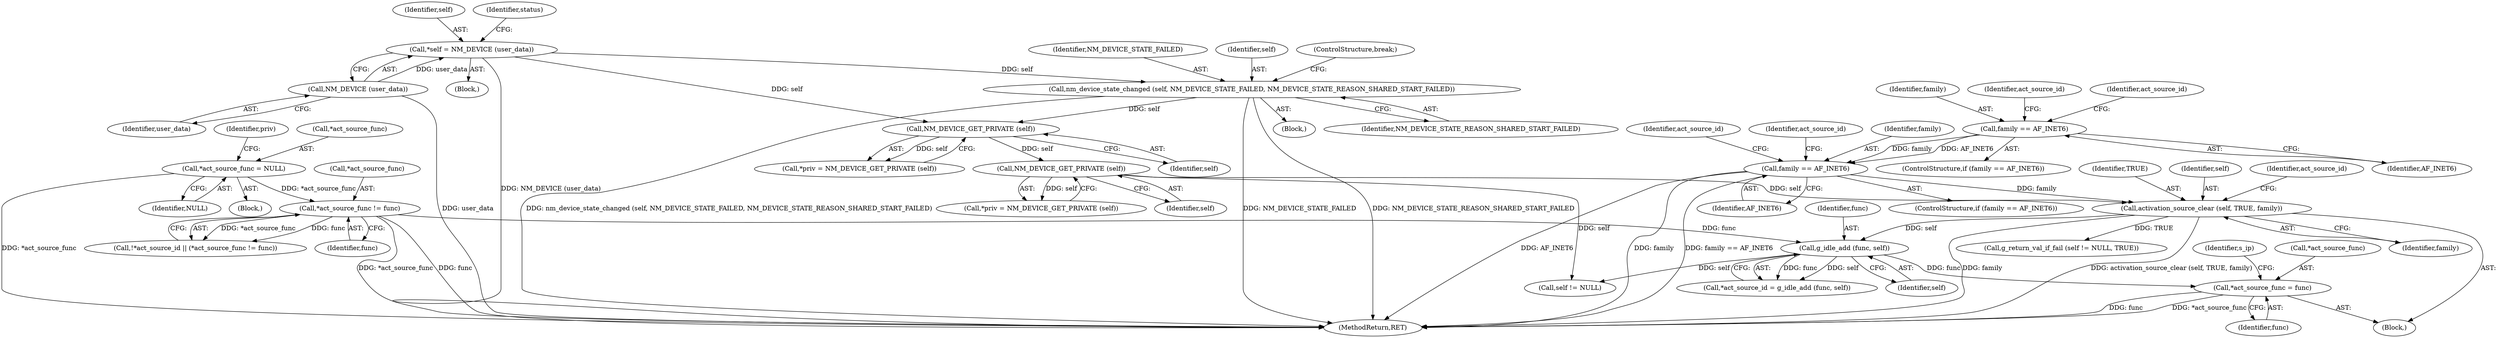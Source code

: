digraph "0_NetworkManager_d5fc88e573fa58b93034b04d35a2454f5d28cad9@pointer" {
"1003492" [label="(Call,*act_source_func = func)"];
"1003489" [label="(Call,g_idle_add (func, self))"];
"1003477" [label="(Call,*act_source_func != func)"];
"1003423" [label="(Call,*act_source_func = NULL)"];
"1003482" [label="(Call,activation_source_clear (self, TRUE, family))"];
"1003431" [label="(Call,NM_DEVICE_GET_PRIVATE (self))"];
"1003375" [label="(Call,NM_DEVICE_GET_PRIVATE (self))"];
"1003364" [label="(Call,nm_device_state_changed (self, NM_DEVICE_STATE_FAILED, NM_DEVICE_STATE_REASON_SHARED_START_FAILED))"];
"1003356" [label="(Call,*self = NM_DEVICE (user_data))"];
"1003358" [label="(Call,NM_DEVICE (user_data))"];
"1003436" [label="(Call,family == AF_INET6)"];
"1003380" [label="(Call,family == AF_INET6)"];
"1003357" [label="(Identifier,self)"];
"1003500" [label="(Identifier,s_ip)"];
"1003486" [label="(Call,*act_source_id = g_idle_add (func, self))"];
"1003423" [label="(Call,*act_source_func = NULL)"];
"1003490" [label="(Identifier,func)"];
"1003485" [label="(Identifier,family)"];
"1003354" [label="(Block,)"];
"1003358" [label="(Call,NM_DEVICE (user_data))"];
"1003438" [label="(Identifier,AF_INET6)"];
"1003473" [label="(Call,!*act_source_id || (*act_source_func != func))"];
"1003435" [label="(ControlStructure,if (family == AF_INET6))"];
"1003380" [label="(Call,family == AF_INET6)"];
"1003399" [label="(Identifier,act_source_id)"];
"1003495" [label="(Identifier,func)"];
"1003477" [label="(Call,*act_source_func != func)"];
"1003483" [label="(Identifier,self)"];
"1003382" [label="(Identifier,AF_INET6)"];
"1003480" [label="(Identifier,func)"];
"1003365" [label="(Identifier,self)"];
"1003491" [label="(Identifier,self)"];
"1003362" [label="(Block,)"];
"1003493" [label="(Call,*act_source_func)"];
"1003503" [label="(Call,self != NULL)"];
"1003364" [label="(Call,nm_device_state_changed (self, NM_DEVICE_STATE_FAILED, NM_DEVICE_STATE_REASON_SHARED_START_FAILED))"];
"1003367" [label="(Identifier,NM_DEVICE_STATE_REASON_SHARED_START_FAILED)"];
"1003455" [label="(Identifier,act_source_id)"];
"1003424" [label="(Call,*act_source_func)"];
"1003437" [label="(Identifier,family)"];
"1003488" [label="(Identifier,act_source_id)"];
"1003373" [label="(Call,*priv = NM_DEVICE_GET_PRIVATE (self))"];
"1003379" [label="(ControlStructure,if (family == AF_INET6))"];
"1003478" [label="(Call,*act_source_func)"];
"1003441" [label="(Identifier,act_source_id)"];
"1003484" [label="(Identifier,TRUE)"];
"1003356" [label="(Call,*self = NM_DEVICE (user_data))"];
"1003502" [label="(Call,g_return_val_if_fail (self != NULL, TRUE))"];
"1003436" [label="(Call,family == AF_INET6)"];
"1003385" [label="(Identifier,act_source_id)"];
"1003376" [label="(Identifier,self)"];
"1003489" [label="(Call,g_idle_add (func, self))"];
"1003432" [label="(Identifier,self)"];
"1003481" [label="(Block,)"];
"1003426" [label="(Identifier,NULL)"];
"1003368" [label="(ControlStructure,break;)"];
"1003431" [label="(Call,NM_DEVICE_GET_PRIVATE (self))"];
"1003413" [label="(Block,)"];
"1003375" [label="(Call,NM_DEVICE_GET_PRIVATE (self))"];
"1003361" [label="(Identifier,status)"];
"1003492" [label="(Call,*act_source_func = func)"];
"1003429" [label="(Call,*priv = NM_DEVICE_GET_PRIVATE (self))"];
"1007368" [label="(MethodReturn,RET)"];
"1003359" [label="(Identifier,user_data)"];
"1003381" [label="(Identifier,family)"];
"1003430" [label="(Identifier,priv)"];
"1003482" [label="(Call,activation_source_clear (self, TRUE, family))"];
"1003366" [label="(Identifier,NM_DEVICE_STATE_FAILED)"];
"1003492" -> "1003481"  [label="AST: "];
"1003492" -> "1003495"  [label="CFG: "];
"1003493" -> "1003492"  [label="AST: "];
"1003495" -> "1003492"  [label="AST: "];
"1003500" -> "1003492"  [label="CFG: "];
"1003492" -> "1007368"  [label="DDG: *act_source_func"];
"1003492" -> "1007368"  [label="DDG: func"];
"1003489" -> "1003492"  [label="DDG: func"];
"1003489" -> "1003486"  [label="AST: "];
"1003489" -> "1003491"  [label="CFG: "];
"1003490" -> "1003489"  [label="AST: "];
"1003491" -> "1003489"  [label="AST: "];
"1003486" -> "1003489"  [label="CFG: "];
"1003489" -> "1003486"  [label="DDG: func"];
"1003489" -> "1003486"  [label="DDG: self"];
"1003477" -> "1003489"  [label="DDG: func"];
"1003482" -> "1003489"  [label="DDG: self"];
"1003489" -> "1003503"  [label="DDG: self"];
"1003477" -> "1003473"  [label="AST: "];
"1003477" -> "1003480"  [label="CFG: "];
"1003478" -> "1003477"  [label="AST: "];
"1003480" -> "1003477"  [label="AST: "];
"1003473" -> "1003477"  [label="CFG: "];
"1003477" -> "1007368"  [label="DDG: *act_source_func"];
"1003477" -> "1007368"  [label="DDG: func"];
"1003477" -> "1003473"  [label="DDG: *act_source_func"];
"1003477" -> "1003473"  [label="DDG: func"];
"1003423" -> "1003477"  [label="DDG: *act_source_func"];
"1003423" -> "1003413"  [label="AST: "];
"1003423" -> "1003426"  [label="CFG: "];
"1003424" -> "1003423"  [label="AST: "];
"1003426" -> "1003423"  [label="AST: "];
"1003430" -> "1003423"  [label="CFG: "];
"1003423" -> "1007368"  [label="DDG: *act_source_func"];
"1003482" -> "1003481"  [label="AST: "];
"1003482" -> "1003485"  [label="CFG: "];
"1003483" -> "1003482"  [label="AST: "];
"1003484" -> "1003482"  [label="AST: "];
"1003485" -> "1003482"  [label="AST: "];
"1003488" -> "1003482"  [label="CFG: "];
"1003482" -> "1007368"  [label="DDG: activation_source_clear (self, TRUE, family)"];
"1003482" -> "1007368"  [label="DDG: family"];
"1003431" -> "1003482"  [label="DDG: self"];
"1003436" -> "1003482"  [label="DDG: family"];
"1003482" -> "1003502"  [label="DDG: TRUE"];
"1003431" -> "1003429"  [label="AST: "];
"1003431" -> "1003432"  [label="CFG: "];
"1003432" -> "1003431"  [label="AST: "];
"1003429" -> "1003431"  [label="CFG: "];
"1003431" -> "1003429"  [label="DDG: self"];
"1003375" -> "1003431"  [label="DDG: self"];
"1003431" -> "1003503"  [label="DDG: self"];
"1003375" -> "1003373"  [label="AST: "];
"1003375" -> "1003376"  [label="CFG: "];
"1003376" -> "1003375"  [label="AST: "];
"1003373" -> "1003375"  [label="CFG: "];
"1003375" -> "1003373"  [label="DDG: self"];
"1003364" -> "1003375"  [label="DDG: self"];
"1003356" -> "1003375"  [label="DDG: self"];
"1003364" -> "1003362"  [label="AST: "];
"1003364" -> "1003367"  [label="CFG: "];
"1003365" -> "1003364"  [label="AST: "];
"1003366" -> "1003364"  [label="AST: "];
"1003367" -> "1003364"  [label="AST: "];
"1003368" -> "1003364"  [label="CFG: "];
"1003364" -> "1007368"  [label="DDG: NM_DEVICE_STATE_REASON_SHARED_START_FAILED"];
"1003364" -> "1007368"  [label="DDG: nm_device_state_changed (self, NM_DEVICE_STATE_FAILED, NM_DEVICE_STATE_REASON_SHARED_START_FAILED)"];
"1003364" -> "1007368"  [label="DDG: NM_DEVICE_STATE_FAILED"];
"1003356" -> "1003364"  [label="DDG: self"];
"1003356" -> "1003354"  [label="AST: "];
"1003356" -> "1003358"  [label="CFG: "];
"1003357" -> "1003356"  [label="AST: "];
"1003358" -> "1003356"  [label="AST: "];
"1003361" -> "1003356"  [label="CFG: "];
"1003356" -> "1007368"  [label="DDG: NM_DEVICE (user_data)"];
"1003358" -> "1003356"  [label="DDG: user_data"];
"1003358" -> "1003359"  [label="CFG: "];
"1003359" -> "1003358"  [label="AST: "];
"1003358" -> "1007368"  [label="DDG: user_data"];
"1003436" -> "1003435"  [label="AST: "];
"1003436" -> "1003438"  [label="CFG: "];
"1003437" -> "1003436"  [label="AST: "];
"1003438" -> "1003436"  [label="AST: "];
"1003441" -> "1003436"  [label="CFG: "];
"1003455" -> "1003436"  [label="CFG: "];
"1003436" -> "1007368"  [label="DDG: AF_INET6"];
"1003436" -> "1007368"  [label="DDG: family"];
"1003436" -> "1007368"  [label="DDG: family == AF_INET6"];
"1003380" -> "1003436"  [label="DDG: family"];
"1003380" -> "1003436"  [label="DDG: AF_INET6"];
"1003380" -> "1003379"  [label="AST: "];
"1003380" -> "1003382"  [label="CFG: "];
"1003381" -> "1003380"  [label="AST: "];
"1003382" -> "1003380"  [label="AST: "];
"1003385" -> "1003380"  [label="CFG: "];
"1003399" -> "1003380"  [label="CFG: "];
}
